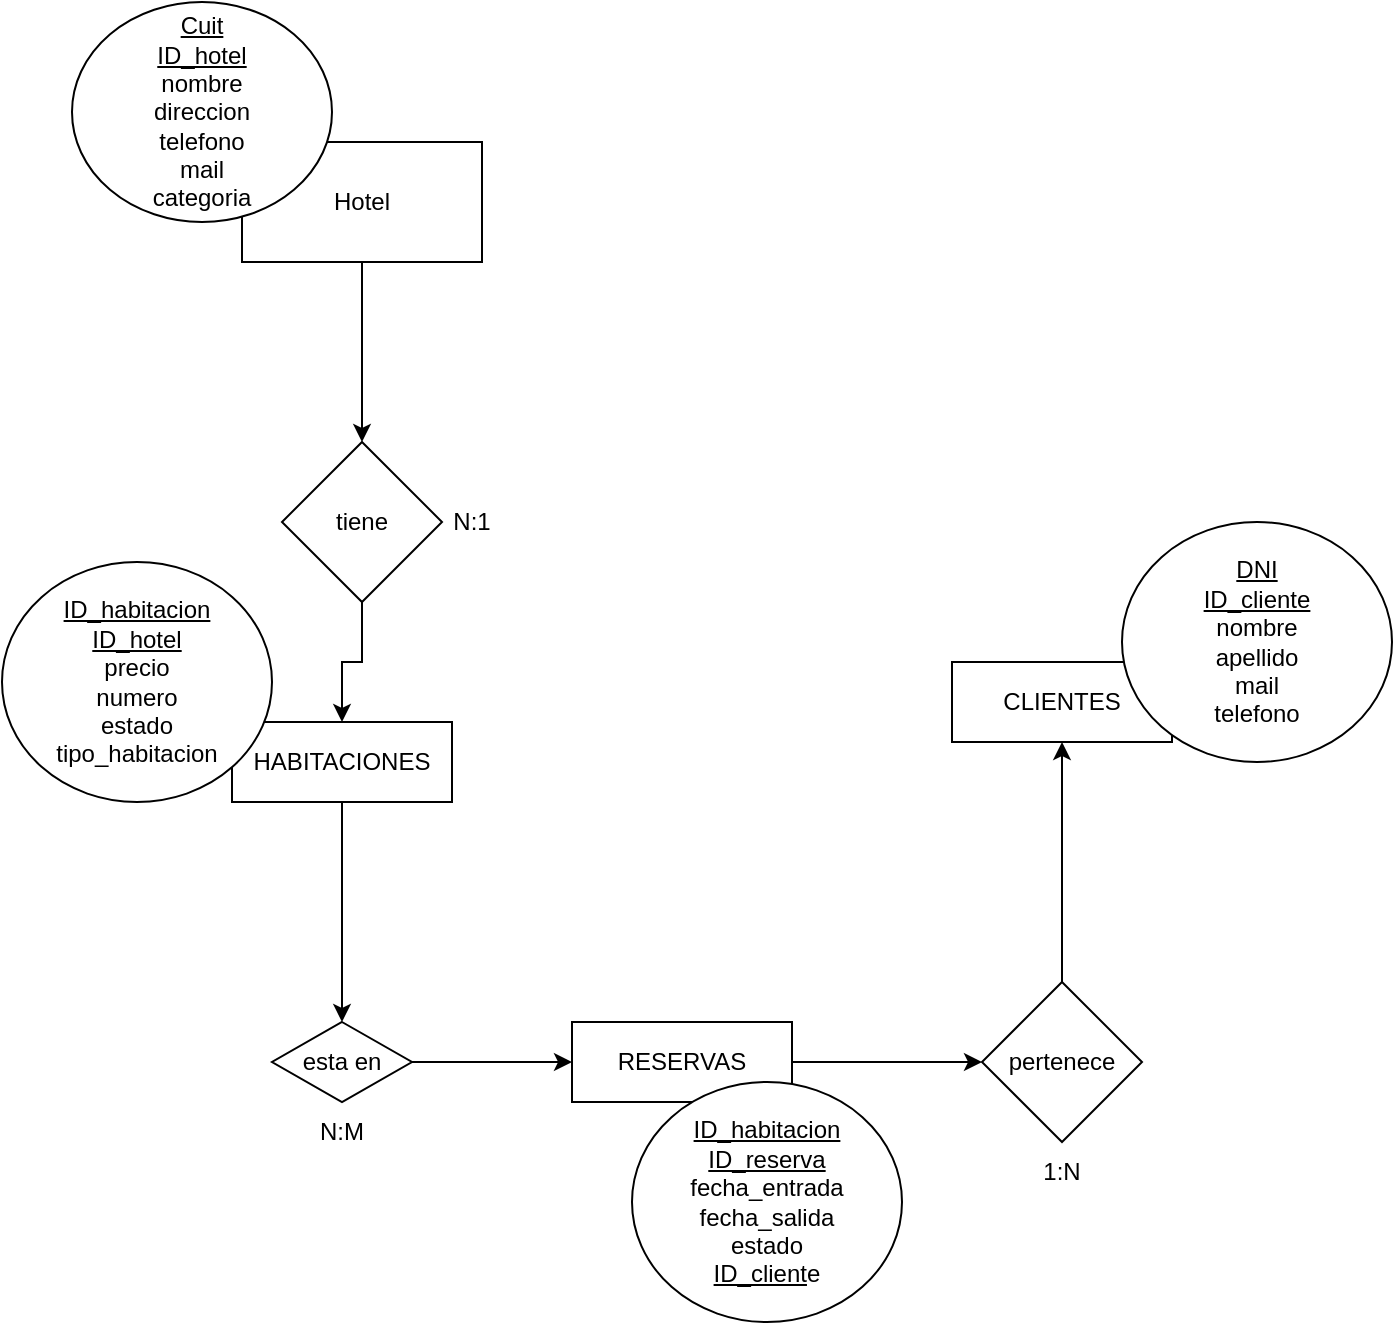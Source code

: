<mxfile version="26.2.4">
  <diagram name="Página-1" id="RPQp--A655eXvm_YClmu">
    <mxGraphModel grid="1" page="1" gridSize="10" guides="1" tooltips="1" connect="1" arrows="1" fold="1" pageScale="1" pageWidth="827" pageHeight="1169" math="0" shadow="0">
      <root>
        <mxCell id="0" />
        <mxCell id="1" parent="0" />
        <mxCell id="eUhOfrQqI-4JkBRTTw8T-18" value="" style="edgeStyle=orthogonalEdgeStyle;rounded=0;orthogonalLoop=1;jettySize=auto;html=1;" edge="1" parent="1" source="GDdWoAbe8mLU-SRej0Ex-1" target="GDdWoAbe8mLU-SRej0Ex-6">
          <mxGeometry relative="1" as="geometry" />
        </mxCell>
        <mxCell id="GDdWoAbe8mLU-SRej0Ex-1" value="HABITACIONES" style="rounded=0;whiteSpace=wrap;html=1;" vertex="1" parent="1">
          <mxGeometry x="140" y="40" width="110" height="40" as="geometry" />
        </mxCell>
        <mxCell id="GDdWoAbe8mLU-SRej0Ex-2" value="CLIENTES" style="rounded=0;whiteSpace=wrap;html=1;" vertex="1" parent="1">
          <mxGeometry x="500" y="10" width="110" height="40" as="geometry" />
        </mxCell>
        <mxCell id="eUhOfrQqI-4JkBRTTw8T-8" value="" style="edgeStyle=orthogonalEdgeStyle;rounded=0;orthogonalLoop=1;jettySize=auto;html=1;" edge="1" parent="1" source="GDdWoAbe8mLU-SRej0Ex-3" target="eUhOfrQqI-4JkBRTTw8T-7">
          <mxGeometry relative="1" as="geometry" />
        </mxCell>
        <mxCell id="GDdWoAbe8mLU-SRej0Ex-3" value="RESERVAS" style="rounded=0;whiteSpace=wrap;html=1;" vertex="1" parent="1">
          <mxGeometry x="310" y="190" width="110" height="40" as="geometry" />
        </mxCell>
        <mxCell id="eUhOfrQqI-4JkBRTTw8T-21" style="edgeStyle=orthogonalEdgeStyle;rounded=0;orthogonalLoop=1;jettySize=auto;html=1;" edge="1" parent="1" source="GDdWoAbe8mLU-SRej0Ex-6" target="GDdWoAbe8mLU-SRej0Ex-3">
          <mxGeometry relative="1" as="geometry" />
        </mxCell>
        <mxCell id="GDdWoAbe8mLU-SRej0Ex-6" value="esta en" style="rhombus;whiteSpace=wrap;html=1;" vertex="1" parent="1">
          <mxGeometry x="160" y="190" width="70" height="40" as="geometry" />
        </mxCell>
        <mxCell id="eUhOfrQqI-4JkBRTTw8T-6" value="" style="edgeStyle=orthogonalEdgeStyle;rounded=0;orthogonalLoop=1;jettySize=auto;html=1;" edge="1" parent="1" source="eUhOfrQqI-4JkBRTTw8T-1" target="GDdWoAbe8mLU-SRej0Ex-1">
          <mxGeometry relative="1" as="geometry" />
        </mxCell>
        <mxCell id="eUhOfrQqI-4JkBRTTw8T-1" value="tiene" style="rhombus;whiteSpace=wrap;html=1;rounded=0;" vertex="1" parent="1">
          <mxGeometry x="165" y="-100" width="80" height="80" as="geometry" />
        </mxCell>
        <mxCell id="eUhOfrQqI-4JkBRTTw8T-5" value="" style="edgeStyle=orthogonalEdgeStyle;rounded=0;orthogonalLoop=1;jettySize=auto;html=1;" edge="1" parent="1" source="eUhOfrQqI-4JkBRTTw8T-3" target="eUhOfrQqI-4JkBRTTw8T-1">
          <mxGeometry relative="1" as="geometry" />
        </mxCell>
        <mxCell id="eUhOfrQqI-4JkBRTTw8T-3" value="Hotel" style="whiteSpace=wrap;html=1;rounded=0;" vertex="1" parent="1">
          <mxGeometry x="145" y="-250" width="120" height="60" as="geometry" />
        </mxCell>
        <mxCell id="eUhOfrQqI-4JkBRTTw8T-9" style="edgeStyle=orthogonalEdgeStyle;rounded=0;orthogonalLoop=1;jettySize=auto;html=1;entryX=0.5;entryY=1;entryDx=0;entryDy=0;" edge="1" parent="1" source="eUhOfrQqI-4JkBRTTw8T-7" target="GDdWoAbe8mLU-SRej0Ex-2">
          <mxGeometry relative="1" as="geometry" />
        </mxCell>
        <mxCell id="eUhOfrQqI-4JkBRTTw8T-7" value="pertenece" style="rhombus;whiteSpace=wrap;html=1;rounded=0;" vertex="1" parent="1">
          <mxGeometry x="515" y="170" width="80" height="80" as="geometry" />
        </mxCell>
        <mxCell id="eUhOfrQqI-4JkBRTTw8T-11" value="N:1" style="text;html=1;align=center;verticalAlign=middle;whiteSpace=wrap;rounded=0;" vertex="1" parent="1">
          <mxGeometry x="230" y="-75" width="60" height="30" as="geometry" />
        </mxCell>
        <mxCell id="eUhOfrQqI-4JkBRTTw8T-12" value="N:M" style="text;html=1;align=center;verticalAlign=middle;whiteSpace=wrap;rounded=0;" vertex="1" parent="1">
          <mxGeometry x="165" y="230" width="60" height="30" as="geometry" />
        </mxCell>
        <mxCell id="eUhOfrQqI-4JkBRTTw8T-13" value="1:N" style="text;html=1;align=center;verticalAlign=middle;whiteSpace=wrap;rounded=0;" vertex="1" parent="1">
          <mxGeometry x="525" y="250" width="60" height="30" as="geometry" />
        </mxCell>
        <mxCell id="eUhOfrQqI-4JkBRTTw8T-14" value="&lt;u&gt;Cuit&lt;/u&gt;&lt;div&gt;&lt;u&gt;ID_hotel&lt;/u&gt;&lt;/div&gt;&lt;div&gt;nombre&lt;/div&gt;&lt;div&gt;direccion&lt;/div&gt;&lt;div&gt;telefono&lt;/div&gt;&lt;div&gt;mail&lt;/div&gt;&lt;div&gt;categoria&lt;/div&gt;" style="ellipse;whiteSpace=wrap;html=1;" vertex="1" parent="1">
          <mxGeometry x="60" y="-320" width="130" height="110" as="geometry" />
        </mxCell>
        <mxCell id="eUhOfrQqI-4JkBRTTw8T-16" value="&lt;u&gt;ID_habitacion&lt;/u&gt;&lt;br&gt;&lt;div&gt;&lt;u&gt;ID_hotel&lt;/u&gt;&lt;/div&gt;&lt;div&gt;precio&lt;/div&gt;&lt;div&gt;numero&lt;/div&gt;&lt;div&gt;estado&lt;/div&gt;&lt;div&gt;tipo_habitacion&lt;/div&gt;" style="ellipse;whiteSpace=wrap;html=1;" vertex="1" parent="1">
          <mxGeometry x="25" y="-40" width="135" height="120" as="geometry" />
        </mxCell>
        <mxCell id="eUhOfrQqI-4JkBRTTw8T-17" value="&lt;u&gt;ID_habitacion&lt;/u&gt;&lt;br&gt;&lt;div&gt;&lt;u&gt;ID_reserva&lt;/u&gt;&lt;/div&gt;&lt;div&gt;fecha_entrada&lt;/div&gt;&lt;div&gt;fecha_salida&lt;/div&gt;&lt;div&gt;estado&lt;/div&gt;&lt;div&gt;&lt;u&gt;ID_client&lt;/u&gt;e&lt;/div&gt;" style="ellipse;whiteSpace=wrap;html=1;" vertex="1" parent="1">
          <mxGeometry x="340" y="220" width="135" height="120" as="geometry" />
        </mxCell>
        <mxCell id="eUhOfrQqI-4JkBRTTw8T-19" value="&lt;u&gt;DNI&lt;/u&gt;&lt;div&gt;&lt;u&gt;ID_cliente&lt;/u&gt;&lt;/div&gt;&lt;div&gt;nombre&lt;/div&gt;&lt;div&gt;apellido&lt;/div&gt;&lt;div&gt;mail&lt;/div&gt;&lt;div&gt;telefono&lt;/div&gt;" style="ellipse;whiteSpace=wrap;html=1;" vertex="1" parent="1">
          <mxGeometry x="585" y="-60" width="135" height="120" as="geometry" />
        </mxCell>
      </root>
    </mxGraphModel>
  </diagram>
</mxfile>
